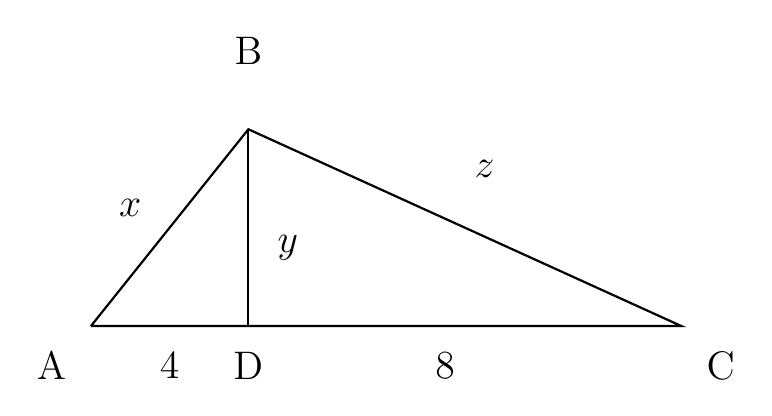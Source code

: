\begin{tikzpicture}

\node (v1) at (-2,-1) {};
\node (v2) at (0,1.5) {};
\node (v3) at (5.5,-1) {};
\node (v4) at (0,-1) {};
\draw [thick] (v1.center) -- (v2.center) -- (v3.center) -- (v4.center) -- (v1.center);
\draw [thick] (v2.center) -- (v4.center);

\node at (-2.5,-1.5) {\Large A};
\node at (0,2.5) {\Large B};
\node at (6,-1.5) {\Large C};
\node at (0,-1.5) {\Large D};
\node at (-1.5,0.5) {\Large $x$};

\node at (3,1) {\Large $z$};

\node at (-1,-1.5) {\Large 4};
\node at (2.5,-1.5) {\Large 8};
\node at (0.5,0) {\Large $y$};
\end{tikzpicture}